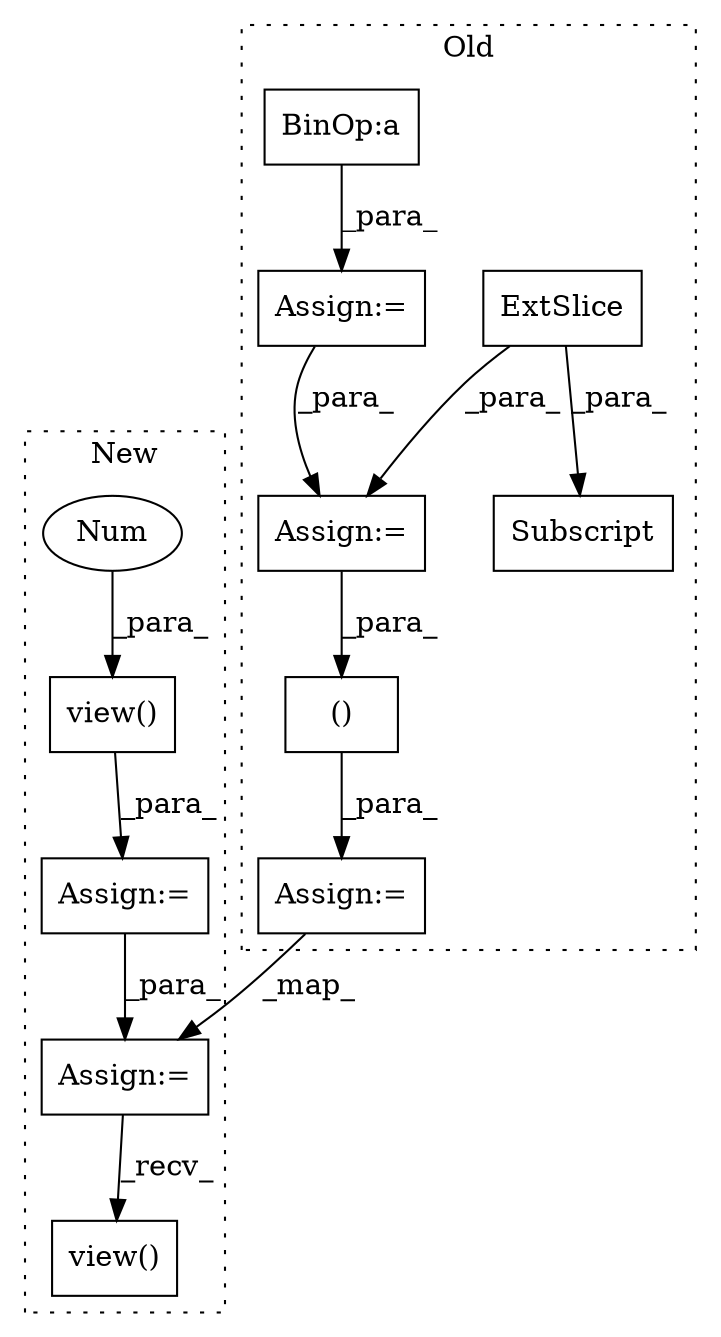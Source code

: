 digraph G {
subgraph cluster0 {
1 [label="ExtSlice" a="85" s="819" l="1" shape="box"];
4 [label="Subscript" a="63" s="819,0" l="10,0" shape="box"];
6 [label="Assign:=" a="68" s="816" l="3" shape="box"];
7 [label="Assign:=" a="68" s="746" l="3" shape="box"];
8 [label="()" a="54" s="879" l="11" shape="box"];
9 [label="BinOp:a" a="82" s="682" l="4" shape="box"];
10 [label="Assign:=" a="68" s="856" l="3" shape="box"];
label = "Old";
style="dotted";
}
subgraph cluster1 {
2 [label="view()" a="75" s="681,694" l="11,1" shape="box"];
3 [label="Num" a="76" s="692" l="2" shape="ellipse"];
5 [label="Assign:=" a="68" s="668" l="3" shape="box"];
11 [label="Assign:=" a="68" s="735" l="3" shape="box"];
12 [label="view()" a="75" s="814,843" l="13,1" shape="box"];
label = "New";
style="dotted";
}
1 -> 4 [label="_para_"];
1 -> 6 [label="_para_"];
2 -> 5 [label="_para_"];
3 -> 2 [label="_para_"];
5 -> 11 [label="_para_"];
6 -> 8 [label="_para_"];
7 -> 6 [label="_para_"];
8 -> 10 [label="_para_"];
9 -> 7 [label="_para_"];
10 -> 11 [label="_map_"];
11 -> 12 [label="_recv_"];
}